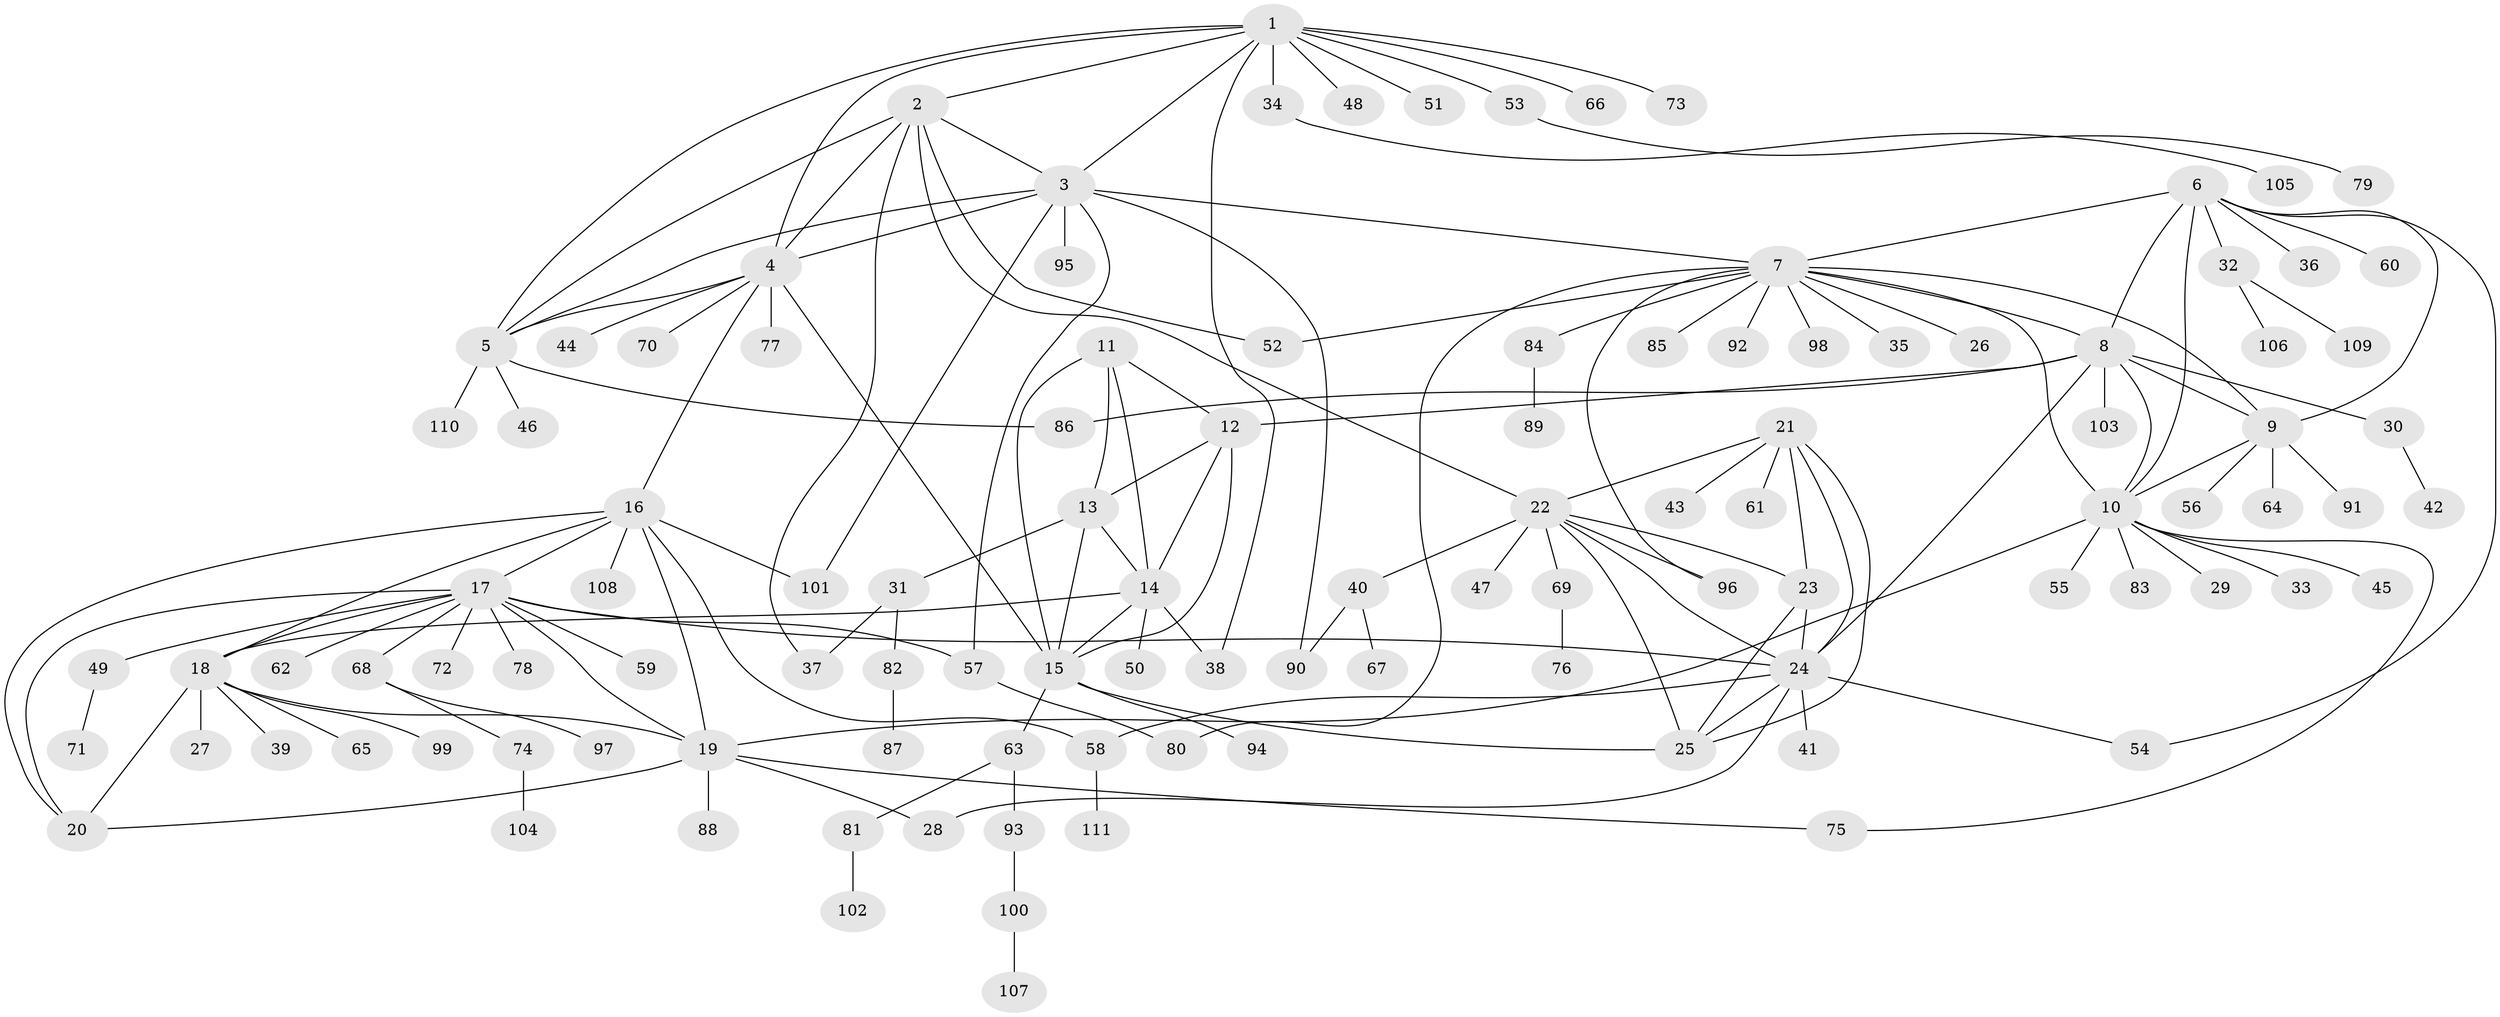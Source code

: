 // Generated by graph-tools (version 1.1) at 2025/26/03/09/25 03:26:35]
// undirected, 111 vertices, 159 edges
graph export_dot {
graph [start="1"]
  node [color=gray90,style=filled];
  1;
  2;
  3;
  4;
  5;
  6;
  7;
  8;
  9;
  10;
  11;
  12;
  13;
  14;
  15;
  16;
  17;
  18;
  19;
  20;
  21;
  22;
  23;
  24;
  25;
  26;
  27;
  28;
  29;
  30;
  31;
  32;
  33;
  34;
  35;
  36;
  37;
  38;
  39;
  40;
  41;
  42;
  43;
  44;
  45;
  46;
  47;
  48;
  49;
  50;
  51;
  52;
  53;
  54;
  55;
  56;
  57;
  58;
  59;
  60;
  61;
  62;
  63;
  64;
  65;
  66;
  67;
  68;
  69;
  70;
  71;
  72;
  73;
  74;
  75;
  76;
  77;
  78;
  79;
  80;
  81;
  82;
  83;
  84;
  85;
  86;
  87;
  88;
  89;
  90;
  91;
  92;
  93;
  94;
  95;
  96;
  97;
  98;
  99;
  100;
  101;
  102;
  103;
  104;
  105;
  106;
  107;
  108;
  109;
  110;
  111;
  1 -- 2;
  1 -- 3;
  1 -- 4;
  1 -- 5;
  1 -- 34;
  1 -- 38;
  1 -- 48;
  1 -- 51;
  1 -- 53;
  1 -- 66;
  1 -- 73;
  2 -- 3;
  2 -- 4;
  2 -- 5;
  2 -- 22;
  2 -- 37;
  2 -- 52;
  3 -- 4;
  3 -- 5;
  3 -- 7;
  3 -- 57;
  3 -- 90;
  3 -- 95;
  3 -- 101;
  4 -- 5;
  4 -- 15;
  4 -- 16;
  4 -- 44;
  4 -- 70;
  4 -- 77;
  5 -- 46;
  5 -- 86;
  5 -- 110;
  6 -- 7;
  6 -- 8;
  6 -- 9;
  6 -- 10;
  6 -- 32;
  6 -- 36;
  6 -- 54;
  6 -- 60;
  7 -- 8;
  7 -- 9;
  7 -- 10;
  7 -- 26;
  7 -- 35;
  7 -- 52;
  7 -- 80;
  7 -- 84;
  7 -- 85;
  7 -- 92;
  7 -- 96;
  7 -- 98;
  8 -- 9;
  8 -- 10;
  8 -- 12;
  8 -- 24;
  8 -- 30;
  8 -- 86;
  8 -- 103;
  9 -- 10;
  9 -- 56;
  9 -- 64;
  9 -- 91;
  10 -- 19;
  10 -- 29;
  10 -- 33;
  10 -- 45;
  10 -- 55;
  10 -- 75;
  10 -- 83;
  11 -- 12;
  11 -- 13;
  11 -- 14;
  11 -- 15;
  12 -- 13;
  12 -- 14;
  12 -- 15;
  13 -- 14;
  13 -- 15;
  13 -- 31;
  14 -- 15;
  14 -- 18;
  14 -- 38;
  14 -- 50;
  15 -- 25;
  15 -- 63;
  15 -- 94;
  16 -- 17;
  16 -- 18;
  16 -- 19;
  16 -- 20;
  16 -- 58;
  16 -- 101;
  16 -- 108;
  17 -- 18;
  17 -- 19;
  17 -- 20;
  17 -- 24;
  17 -- 49;
  17 -- 57;
  17 -- 59;
  17 -- 62;
  17 -- 68;
  17 -- 72;
  17 -- 78;
  18 -- 19;
  18 -- 20;
  18 -- 27;
  18 -- 39;
  18 -- 65;
  18 -- 99;
  19 -- 20;
  19 -- 28;
  19 -- 75;
  19 -- 88;
  21 -- 22;
  21 -- 23;
  21 -- 24;
  21 -- 25;
  21 -- 43;
  21 -- 61;
  22 -- 23;
  22 -- 24;
  22 -- 25;
  22 -- 40;
  22 -- 47;
  22 -- 69;
  22 -- 96;
  23 -- 24;
  23 -- 25;
  24 -- 25;
  24 -- 28;
  24 -- 41;
  24 -- 54;
  24 -- 58;
  30 -- 42;
  31 -- 37;
  31 -- 82;
  32 -- 106;
  32 -- 109;
  34 -- 105;
  40 -- 67;
  40 -- 90;
  49 -- 71;
  53 -- 79;
  57 -- 80;
  58 -- 111;
  63 -- 81;
  63 -- 93;
  68 -- 74;
  68 -- 97;
  69 -- 76;
  74 -- 104;
  81 -- 102;
  82 -- 87;
  84 -- 89;
  93 -- 100;
  100 -- 107;
}
